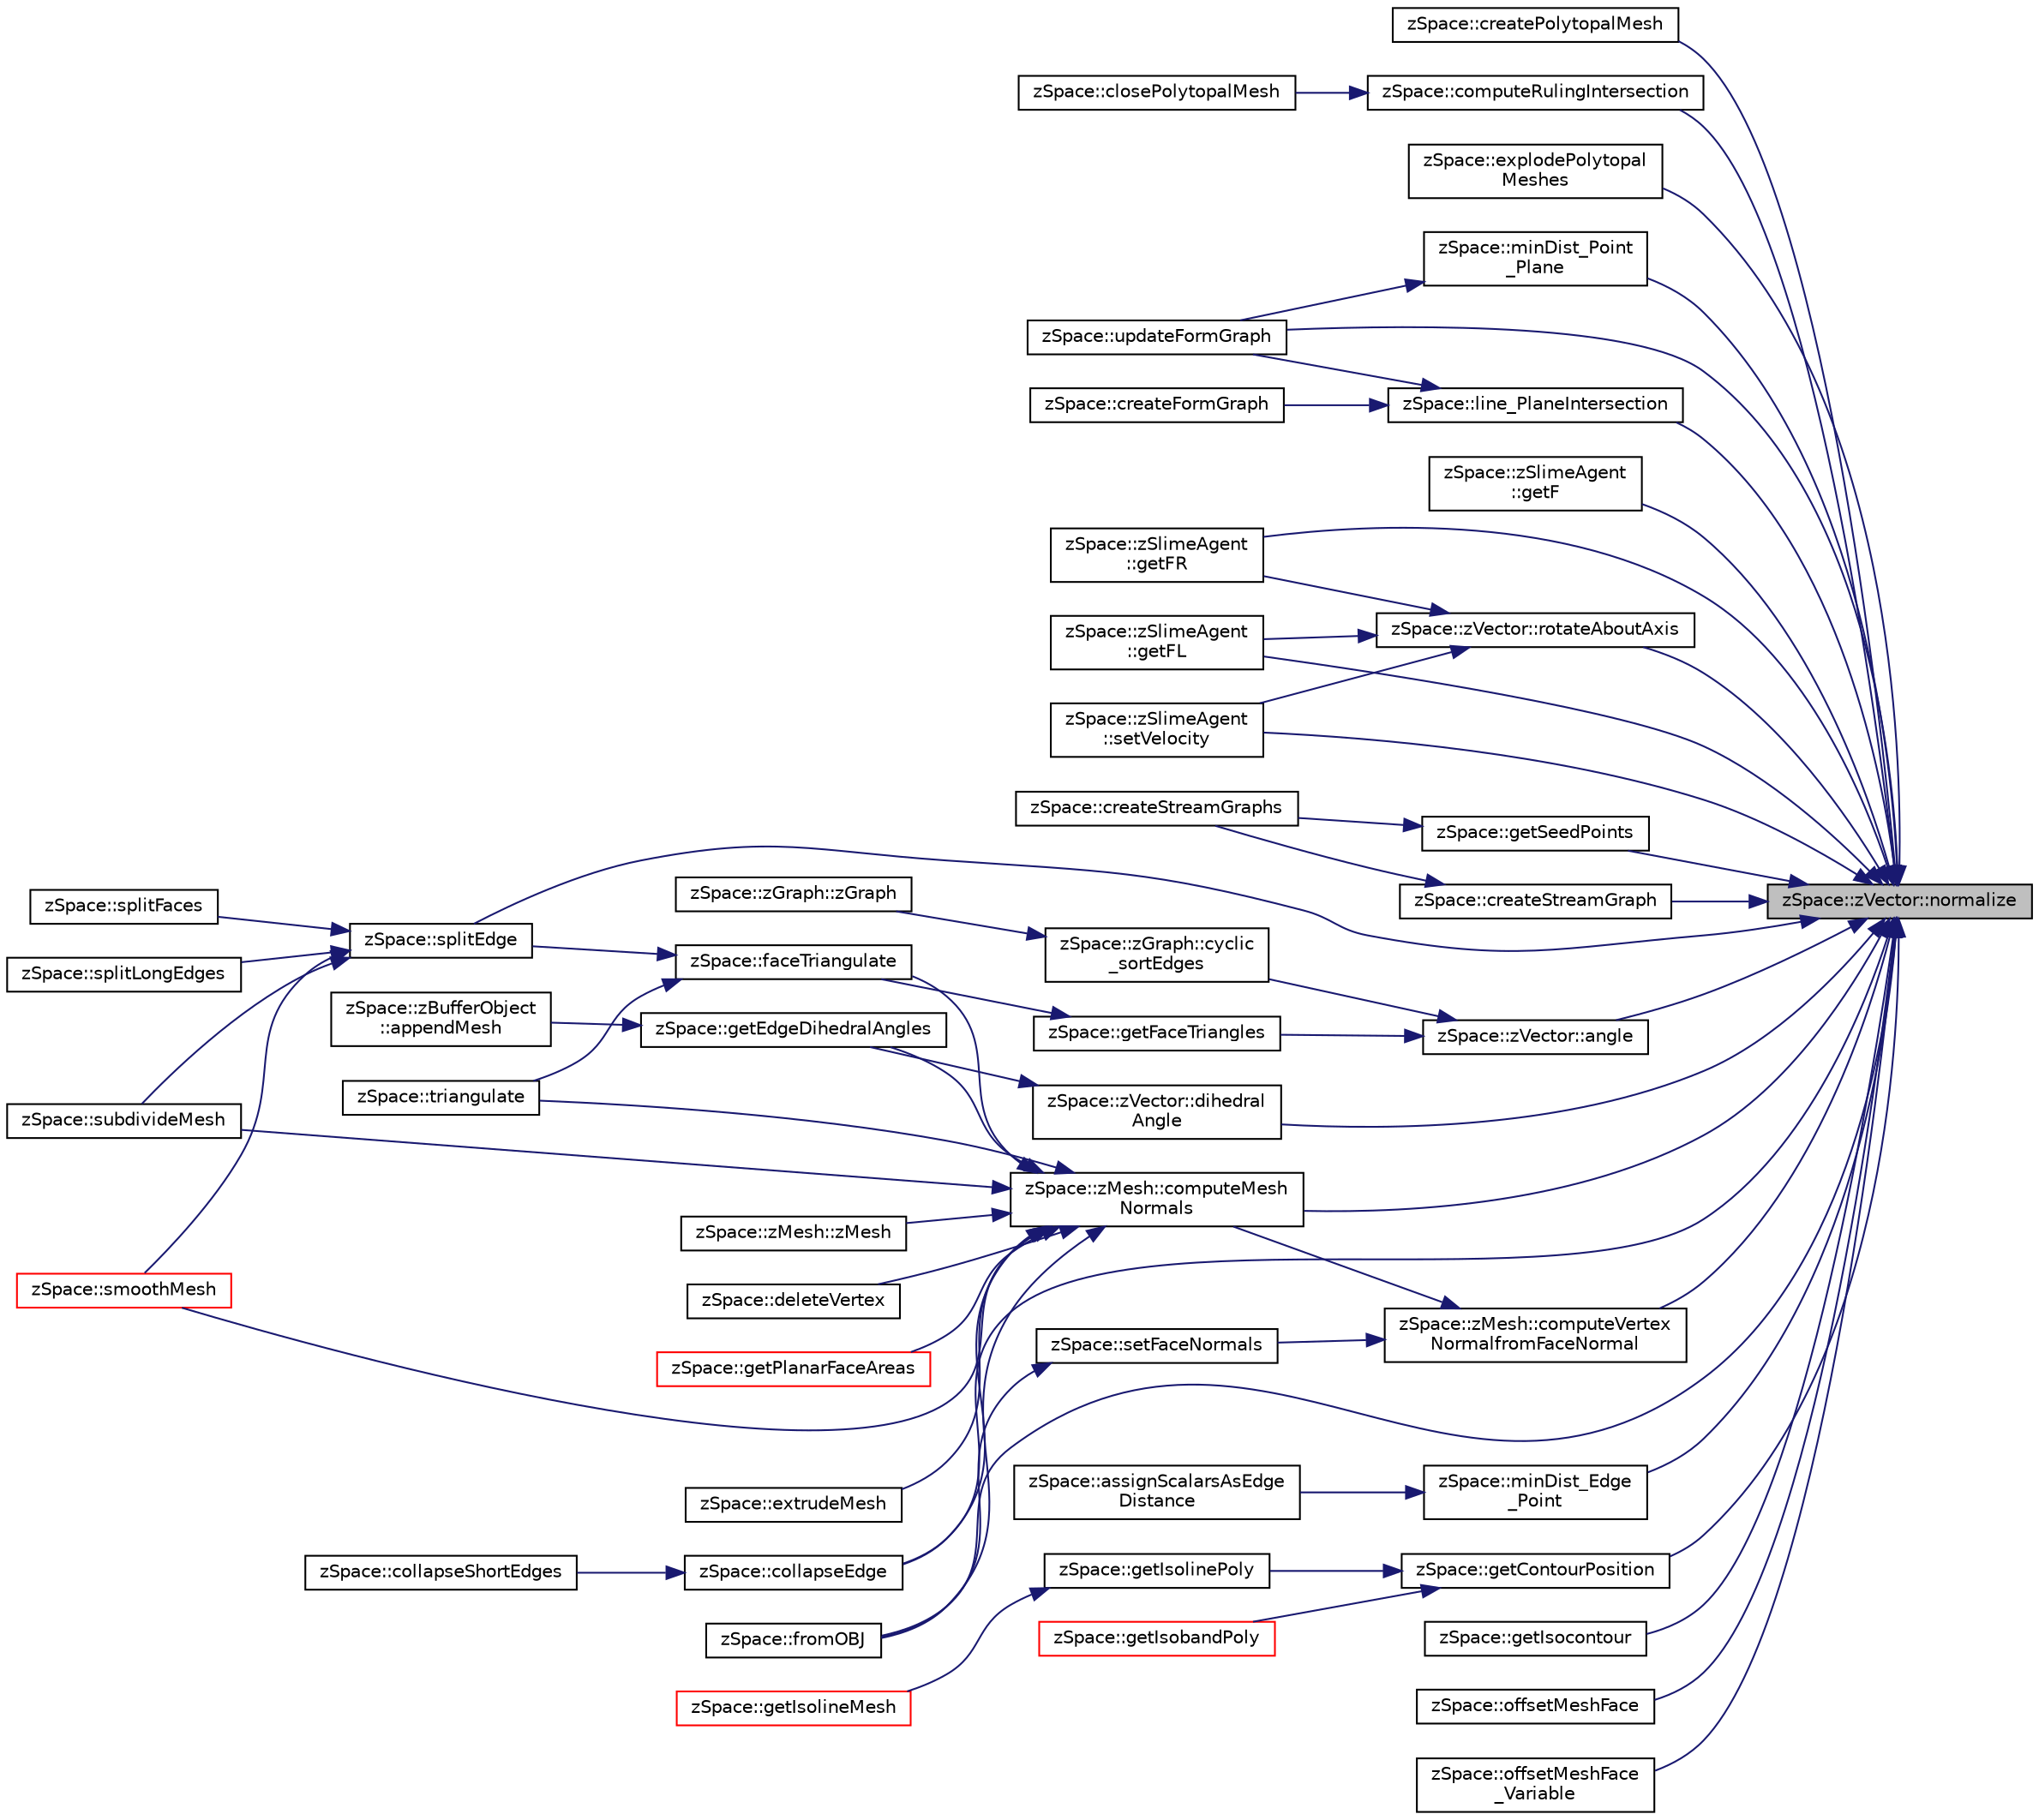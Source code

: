 digraph "zSpace::zVector::normalize"
{
 // LATEX_PDF_SIZE
  edge [fontname="Helvetica",fontsize="10",labelfontname="Helvetica",labelfontsize="10"];
  node [fontname="Helvetica",fontsize="10",shape=record];
  rankdir="RL";
  Node91 [label="zSpace::zVector::normalize",height=0.2,width=0.4,color="black", fillcolor="grey75", style="filled", fontcolor="black",tooltip="This method normalizes the vector to unit length."];
  Node91 -> Node92 [dir="back",color="midnightblue",fontsize="10",style="solid",fontname="Helvetica"];
  Node92 [label="zSpace::createPolytopalMesh",height=0.2,width=0.4,color="black", fillcolor="white", style="filled",URL="$group__z_polytopal.html#gaf251bb68cd900abe02f923fa4f54686c",tooltip="This method creates the polytopal mesh based on the input volume mesh and its center line graph."];
  Node91 -> Node93 [dir="back",color="midnightblue",fontsize="10",style="solid",fontname="Helvetica"];
  Node93 [label="zSpace::computeRulingIntersection",height=0.2,width=0.4,color="black", fillcolor="white", style="filled",URL="$group__z_polytopal.html#gaa5323f4fa138b179b6e1d7a49007cfa4",tooltip="This method computes the ruling intersetions."];
  Node93 -> Node94 [dir="back",color="midnightblue",fontsize="10",style="solid",fontname="Helvetica"];
  Node94 [label="zSpace::closePolytopalMesh",height=0.2,width=0.4,color="black", fillcolor="white", style="filled",URL="$group__z_polytopal.html#gae190027ab219b334781def349d7b08fb",tooltip="This method closes the smooth polytopal mesh."];
  Node91 -> Node95 [dir="back",color="midnightblue",fontsize="10",style="solid",fontname="Helvetica"];
  Node95 [label="zSpace::explodePolytopal\lMeshes",height=0.2,width=0.4,color="black", fillcolor="white", style="filled",URL="$group__z_polytopal.html#ga95e1d78109e8bfb9d144dc156dbb409a",tooltip="This method explodes the input volume meshes."];
  Node91 -> Node96 [dir="back",color="midnightblue",fontsize="10",style="solid",fontname="Helvetica"];
  Node96 [label="zSpace::updateFormGraph",height=0.2,width=0.4,color="black", fillcolor="white", style="filled",URL="$group__z_polytopal.html#ga4e6850be5b5333e95b01d524d2a51d79",tooltip="This method updates the form diagram."];
  Node91 -> Node97 [dir="back",color="midnightblue",fontsize="10",style="solid",fontname="Helvetica"];
  Node97 [label="zSpace::zSlimeAgent\l::getF",height=0.2,width=0.4,color="black", fillcolor="white", style="filled",URL="$classz_space_1_1z_slime_agent.html#a05418e088b707fe189cf8544c2310b01",tooltip="This method returns the forward direction for the agent."];
  Node91 -> Node98 [dir="back",color="midnightblue",fontsize="10",style="solid",fontname="Helvetica"];
  Node98 [label="zSpace::zSlimeAgent\l::getFR",height=0.2,width=0.4,color="black", fillcolor="white", style="filled",URL="$classz_space_1_1z_slime_agent.html#ace23635415c5d643472f6bebec157ba2",tooltip="This method returns the forward right direction for the agent."];
  Node91 -> Node99 [dir="back",color="midnightblue",fontsize="10",style="solid",fontname="Helvetica"];
  Node99 [label="zSpace::zSlimeAgent\l::getFL",height=0.2,width=0.4,color="black", fillcolor="white", style="filled",URL="$classz_space_1_1z_slime_agent.html#a79ef55a80bfd78b14436e251f97ab5a4",tooltip="This method returns the forward left direction for the agent."];
  Node91 -> Node100 [dir="back",color="midnightblue",fontsize="10",style="solid",fontname="Helvetica"];
  Node100 [label="zSpace::zSlimeAgent\l::setVelocity",height=0.2,width=0.4,color="black", fillcolor="white", style="filled",URL="$classz_space_1_1z_slime_agent.html#a6a54fd438bcec1fadabdcfbf31335e81",tooltip="This method returns the direction for the agent based on input values of F, Fr and FL."];
  Node91 -> Node101 [dir="back",color="midnightblue",fontsize="10",style="solid",fontname="Helvetica"];
  Node101 [label="zSpace::createStreamGraph",height=0.2,width=0.4,color="black", fillcolor="white", style="filled",URL="$group__z_stream_lines2_d.html#ga1d6e3b833383a725503fa30fb9b8022d",tooltip="This method creates a single stream line as a graph."];
  Node101 -> Node102 [dir="back",color="midnightblue",fontsize="10",style="solid",fontname="Helvetica"];
  Node102 [label="zSpace::createStreamGraphs",height=0.2,width=0.4,color="black", fillcolor="white", style="filled",URL="$group__z_stream_lines2_d.html#ga469e791f18d47c0373052472c45759e0",tooltip="This method creates the stream lines and stores them as a graph."];
  Node91 -> Node103 [dir="back",color="midnightblue",fontsize="10",style="solid",fontname="Helvetica"];
  Node103 [label="zSpace::getSeedPoints",height=0.2,width=0.4,color="black", fillcolor="white", style="filled",URL="$group__z_stream_lines2_d.html#ga0e134353ee94a16509a6a41f8aef3d69",tooltip="This method computes the seed points."];
  Node103 -> Node102 [dir="back",color="midnightblue",fontsize="10",style="solid",fontname="Helvetica"];
  Node91 -> Node104 [dir="back",color="midnightblue",fontsize="10",style="solid",fontname="Helvetica"];
  Node104 [label="zSpace::zVector::angle",height=0.2,width=0.4,color="black", fillcolor="white", style="filled",URL="$classz_space_1_1z_vector.html#acf4156a0599baccfab7d3ff64bf4c209",tooltip="This method returns the angle between the current zVector and input zVector."];
  Node104 -> Node105 [dir="back",color="midnightblue",fontsize="10",style="solid",fontname="Helvetica"];
  Node105 [label="zSpace::zGraph::cyclic\l_sortEdges",height=0.2,width=0.4,color="black", fillcolor="white", style="filled",URL="$classz_space_1_1z_graph.html#abe3788c9346ebecb3aaee6f1b538293a",tooltip="This method sorts edges cyclically around a given vertex using a bestfit plane."];
  Node105 -> Node106 [dir="back",color="midnightblue",fontsize="10",style="solid",fontname="Helvetica"];
  Node106 [label="zSpace::zGraph::zGraph",height=0.2,width=0.4,color="black", fillcolor="white", style="filled",URL="$classz_space_1_1z_graph.html#a7a53b68f1efa596293b85259464cf3ff",tooltip="Overloaded constructor."];
  Node104 -> Node107 [dir="back",color="midnightblue",fontsize="10",style="solid",fontname="Helvetica"];
  Node107 [label="zSpace::getFaceTriangles",height=0.2,width=0.4,color="black", fillcolor="white", style="filled",URL="$group__z_mesh_modifiers.html#ga1d81b6e6cd06dd32b7795275da6a808c",tooltip="This method triangulates the input polygon using ear clipping algorithm."];
  Node107 -> Node108 [dir="back",color="midnightblue",fontsize="10",style="solid",fontname="Helvetica"];
  Node108 [label="zSpace::faceTriangulate",height=0.2,width=0.4,color="black", fillcolor="white", style="filled",URL="$group__z_mesh_modifiers.html#ga436ab6f006de6e8dcd08c030fed4feb1",tooltip="This method triangulates the input face of the mesh."];
  Node108 -> Node109 [dir="back",color="midnightblue",fontsize="10",style="solid",fontname="Helvetica"];
  Node109 [label="zSpace::triangulate",height=0.2,width=0.4,color="black", fillcolor="white", style="filled",URL="$group__z_mesh_modifiers.html#ga75ee8f140a3311506a932b866523a1de",tooltip="This method triangulates the input mesh."];
  Node108 -> Node110 [dir="back",color="midnightblue",fontsize="10",style="solid",fontname="Helvetica"];
  Node110 [label="zSpace::splitEdge",height=0.2,width=0.4,color="black", fillcolor="white", style="filled",URL="$group__z_mesh_modifiers.html#gae7cb2380ed0e9717421bf19db5817cd6",tooltip="This method splits an edge and inserts a vertex along the edge at the input factor."];
  Node110 -> Node111 [dir="back",color="midnightblue",fontsize="10",style="solid",fontname="Helvetica"];
  Node111 [label="zSpace::splitFaces",height=0.2,width=0.4,color="black", fillcolor="white", style="filled",URL="$group__z_mesh_modifiers.html#gaeda022d590a10b38c94e75bc0e278d80",tooltip="This method splits a set of edges and faces of a mesh in a continuous manner."];
  Node110 -> Node112 [dir="back",color="midnightblue",fontsize="10",style="solid",fontname="Helvetica"];
  Node112 [label="zSpace::subdivideMesh",height=0.2,width=0.4,color="black", fillcolor="white", style="filled",URL="$group__z_mesh_modifiers.html#ga8c3af5dd0f40d6f82fd23ceead47dc64",tooltip="This method subdivides all the faces and edges of the mesh."];
  Node110 -> Node113 [dir="back",color="midnightblue",fontsize="10",style="solid",fontname="Helvetica"];
  Node113 [label="zSpace::smoothMesh",height=0.2,width=0.4,color="red", fillcolor="white", style="filled",URL="$group__z_mesh_modifiers.html#ga41f9be96453c21ac7b33b2991c284775",tooltip="This method applies Catmull-Clark subdivision to the mesh."];
  Node110 -> Node115 [dir="back",color="midnightblue",fontsize="10",style="solid",fontname="Helvetica"];
  Node115 [label="zSpace::splitLongEdges",height=0.2,width=0.4,color="black", fillcolor="white", style="filled",URL="$group__z_mesh_modifiers.html#gad707c82ae843ee9aa108c078161881ca",tooltip="This method splits an edge longer than the given input value at its midpoint and triangulates the mes..."];
  Node91 -> Node116 [dir="back",color="midnightblue",fontsize="10",style="solid",fontname="Helvetica"];
  Node116 [label="zSpace::zVector::dihedral\lAngle",height=0.2,width=0.4,color="black", fillcolor="white", style="filled",URL="$classz_space_1_1z_vector.html#ad8817c8e347d109784cec18a3e35728c",tooltip="This method returns the dihedral angle between the two input zVectors using current zVector as edge r..."];
  Node116 -> Node117 [dir="back",color="midnightblue",fontsize="10",style="solid",fontname="Helvetica"];
  Node117 [label="zSpace::getEdgeDihedralAngles",height=0.2,width=0.4,color="black", fillcolor="white", style="filled",URL="$group__z_mesh_utilities.html#gaf531920d8d86c1c508bec8c71d5d9954",tooltip="This method computes the dihedral angle per edge of zMesh."];
  Node117 -> Node118 [dir="back",color="midnightblue",fontsize="10",style="solid",fontname="Helvetica"];
  Node118 [label="zSpace::zBufferObject\l::appendMesh",height=0.2,width=0.4,color="black", fillcolor="white", style="filled",URL="$classz_space_1_1z_buffer_object.html#ac5e8e4b2d6a21dbf4e59ed55a8b8bc58",tooltip="This method appends zMesh to the buffer."];
  Node91 -> Node119 [dir="back",color="midnightblue",fontsize="10",style="solid",fontname="Helvetica"];
  Node119 [label="zSpace::zVector::rotateAboutAxis",height=0.2,width=0.4,color="black", fillcolor="white", style="filled",URL="$classz_space_1_1z_vector.html#a7c7172b9c4f20a7ff7f24cbe092b63a6",tooltip="This method returns the rotated vector of the current vector about an input axis by the the input ang..."];
  Node119 -> Node98 [dir="back",color="midnightblue",fontsize="10",style="solid",fontname="Helvetica"];
  Node119 -> Node99 [dir="back",color="midnightblue",fontsize="10",style="solid",fontname="Helvetica"];
  Node119 -> Node100 [dir="back",color="midnightblue",fontsize="10",style="solid",fontname="Helvetica"];
  Node91 -> Node120 [dir="back",color="midnightblue",fontsize="10",style="solid",fontname="Helvetica"];
  Node120 [label="zSpace::line_PlaneIntersection",height=0.2,width=0.4,color="black", fillcolor="white", style="filled",URL="$group__z_vector_matrix_utilities.html#ga398dc6bba5cc5ca9eed7a45255548bf8",tooltip="This method returns the intersection of two lines which is point."];
  Node120 -> Node121 [dir="back",color="midnightblue",fontsize="10",style="solid",fontname="Helvetica"];
  Node121 [label="zSpace::createFormGraph",height=0.2,width=0.4,color="black", fillcolor="white", style="filled",URL="$group__z_polytopal.html#gaf287517e616400c266239e2aa3562b3e",tooltip="This method creates the center line graph based on the input volume meshes."];
  Node120 -> Node96 [dir="back",color="midnightblue",fontsize="10",style="solid",fontname="Helvetica"];
  Node91 -> Node122 [dir="back",color="midnightblue",fontsize="10",style="solid",fontname="Helvetica"];
  Node122 [label="zSpace::minDist_Edge\l_Point",height=0.2,width=0.4,color="black", fillcolor="white", style="filled",URL="$group__z_vector_matrix_utilities.html#gab0d76a80305185982ec89050ff322a3e",tooltip="This method computes the minimum distance between a point and edge and the closest Point on the edge."];
  Node122 -> Node123 [dir="back",color="midnightblue",fontsize="10",style="solid",fontname="Helvetica"];
  Node123 [label="zSpace::assignScalarsAsEdge\lDistance",height=0.2,width=0.4,color="black", fillcolor="white", style="filled",URL="$group__z_field2_d_utilities.html#ga9b9b7c2e08f35363c4e937cd3f8fccfb",tooltip="This method creates a edge distance Field from the input mesh."];
  Node91 -> Node124 [dir="back",color="midnightblue",fontsize="10",style="solid",fontname="Helvetica"];
  Node124 [label="zSpace::minDist_Point\l_Plane",height=0.2,width=0.4,color="black", fillcolor="white", style="filled",URL="$group__z_vector_matrix_utilities.html#ga886bac496fea1d362bff79c577e6c593",tooltip="This method computes the minimum distance between a point and a plane."];
  Node124 -> Node96 [dir="back",color="midnightblue",fontsize="10",style="solid",fontname="Helvetica"];
  Node91 -> Node125 [dir="back",color="midnightblue",fontsize="10",style="solid",fontname="Helvetica"];
  Node125 [label="zSpace::getContourPosition",height=0.2,width=0.4,color="black", fillcolor="white", style="filled",URL="$group__z_field2_d_utilities.html#ga7b6e4a8f51dba83412e13209ab1f4193",tooltip="This method return the contour position given 2 input positions at the input field threshold."];
  Node125 -> Node126 [dir="back",color="midnightblue",fontsize="10",style="solid",fontname="Helvetica"];
  Node126 [label="zSpace::getIsolinePoly",height=0.2,width=0.4,color="black", fillcolor="white", style="filled",URL="$group__z_field2_d_utilities.html#gaf7fddb03661f768390489b84311fe0c4",tooltip="This method gets the isoline polygon for the input mesh at the given input face index."];
  Node126 -> Node127 [dir="back",color="midnightblue",fontsize="10",style="solid",fontname="Helvetica"];
  Node127 [label="zSpace::getIsolineMesh",height=0.2,width=0.4,color="red", fillcolor="white", style="filled",URL="$group__z_field2_d_utilities.html#ga63d805729d97ddd318cf0700a234b469",tooltip="This method creates a isoline mesh from the input field mesh at the given field threshold."];
  Node125 -> Node129 [dir="back",color="midnightblue",fontsize="10",style="solid",fontname="Helvetica"];
  Node129 [label="zSpace::getIsobandPoly",height=0.2,width=0.4,color="red", fillcolor="white", style="filled",URL="$group__z_field2_d_utilities.html#ga1ca89389f4efa8797dbb5bc9497e2172",tooltip="This method gets the isoline polygon for the input mesh at the given input face index."];
  Node91 -> Node130 [dir="back",color="midnightblue",fontsize="10",style="solid",fontname="Helvetica"];
  Node130 [label="zSpace::getIsocontour",height=0.2,width=0.4,color="black", fillcolor="white", style="filled",URL="$group__z_field2_d_utilities.html#ga6e47ed2966a60fe23fd026823eabac51",tooltip="This method creates a isocontour graph from the input field mesh at the given field threshold."];
  Node91 -> Node131 [dir="back",color="midnightblue",fontsize="10",style="solid",fontname="Helvetica"];
  Node131 [label="zSpace::zMesh::computeVertex\lNormalfromFaceNormal",height=0.2,width=0.4,color="black", fillcolor="white", style="filled",URL="$classz_space_1_1z_mesh.html#ac27b3838590a838a11243e4fd6ad0b6d",tooltip="This method computes the vertex normals based on the face normals."];
  Node131 -> Node132 [dir="back",color="midnightblue",fontsize="10",style="solid",fontname="Helvetica"];
  Node132 [label="zSpace::zMesh::computeMesh\lNormals",height=0.2,width=0.4,color="black", fillcolor="white", style="filled",URL="$classz_space_1_1z_mesh.html#a42be75e01f9b3704fcc85fd745952b22",tooltip="This method computes the normals assoicated with vertices and polygon faces ."];
  Node132 -> Node133 [dir="back",color="midnightblue",fontsize="10",style="solid",fontname="Helvetica"];
  Node133 [label="zSpace::zMesh::zMesh",height=0.2,width=0.4,color="black", fillcolor="white", style="filled",URL="$classz_space_1_1z_mesh.html#a127de8a508706826cc4a537ad7a1cc9c",tooltip="Overloaded constructor."];
  Node132 -> Node108 [dir="back",color="midnightblue",fontsize="10",style="solid",fontname="Helvetica"];
  Node132 -> Node109 [dir="back",color="midnightblue",fontsize="10",style="solid",fontname="Helvetica"];
  Node132 -> Node134 [dir="back",color="midnightblue",fontsize="10",style="solid",fontname="Helvetica"];
  Node134 [label="zSpace::deleteVertex",height=0.2,width=0.4,color="black", fillcolor="white", style="filled",URL="$group__z_mesh_modifiers.html#ga20644ac4933b8ae055b0eb47a9df8420",tooltip="This method deletes the mesh vertex given by the input vertex index."];
  Node132 -> Node135 [dir="back",color="midnightblue",fontsize="10",style="solid",fontname="Helvetica"];
  Node135 [label="zSpace::collapseEdge",height=0.2,width=0.4,color="black", fillcolor="white", style="filled",URL="$group__z_mesh_modifiers.html#ga77533a4e95924fa8c030ba013eef1ec6",tooltip="This method collapses an edge into a vertex."];
  Node135 -> Node136 [dir="back",color="midnightblue",fontsize="10",style="solid",fontname="Helvetica"];
  Node136 [label="zSpace::collapseShortEdges",height=0.2,width=0.4,color="black", fillcolor="white", style="filled",URL="$group__z_mesh_modifiers.html#ga14350e97740cec4f835125fb286fc071",tooltip="This method collapses an edge shorter than the given minimum edge length value if the collapsing does..."];
  Node132 -> Node112 [dir="back",color="midnightblue",fontsize="10",style="solid",fontname="Helvetica"];
  Node132 -> Node113 [dir="back",color="midnightblue",fontsize="10",style="solid",fontname="Helvetica"];
  Node132 -> Node117 [dir="back",color="midnightblue",fontsize="10",style="solid",fontname="Helvetica"];
  Node132 -> Node137 [dir="back",color="midnightblue",fontsize="10",style="solid",fontname="Helvetica"];
  Node137 [label="zSpace::getPlanarFaceAreas",height=0.2,width=0.4,color="red", fillcolor="white", style="filled",URL="$group__z_mesh_utilities.html#gaa37b5055021194293cbbba94644cd2d8",tooltip="This method computes the area of every face of the mesh. It works only for if the faces are planar."];
  Node132 -> Node139 [dir="back",color="midnightblue",fontsize="10",style="solid",fontname="Helvetica"];
  Node139 [label="zSpace::extrudeMesh",height=0.2,width=0.4,color="black", fillcolor="white", style="filled",URL="$group__z_mesh_utilities.html#ga6f2ce938aa8bb72d5b4649115d76d9c8",tooltip="This method returns an extruded mesh from the input mesh."];
  Node132 -> Node140 [dir="back",color="midnightblue",fontsize="10",style="solid",fontname="Helvetica"];
  Node140 [label="zSpace::fromOBJ",height=0.2,width=0.4,color="black", fillcolor="white", style="filled",URL="$group__z_i_o___mesh.html#gad60778d5e70ebdcc0bd24babf3afa810",tooltip="This method imports zMesh from an OBJ file."];
  Node131 -> Node141 [dir="back",color="midnightblue",fontsize="10",style="solid",fontname="Helvetica"];
  Node141 [label="zSpace::setFaceNormals",height=0.2,width=0.4,color="black", fillcolor="white", style="filled",URL="$group__z_mesh_utilities.html#ga70201847356b120e967968c37670801f",tooltip="This method sets face normals of all the faces to the input normal."];
  Node141 -> Node140 [dir="back",color="midnightblue",fontsize="10",style="solid",fontname="Helvetica"];
  Node91 -> Node132 [dir="back",color="midnightblue",fontsize="10",style="solid",fontname="Helvetica"];
  Node91 -> Node135 [dir="back",color="midnightblue",fontsize="10",style="solid",fontname="Helvetica"];
  Node91 -> Node110 [dir="back",color="midnightblue",fontsize="10",style="solid",fontname="Helvetica"];
  Node91 -> Node142 [dir="back",color="midnightblue",fontsize="10",style="solid",fontname="Helvetica"];
  Node142 [label="zSpace::offsetMeshFace",height=0.2,width=0.4,color="black", fillcolor="white", style="filled",URL="$group__z_mesh_utilities.html#ga33d47a47ed451d022be4b64b5865b0e1",tooltip="This method returns the offset positions of a polygon of the input mesh."];
  Node91 -> Node143 [dir="back",color="midnightblue",fontsize="10",style="solid",fontname="Helvetica"];
  Node143 [label="zSpace::offsetMeshFace\l_Variable",height=0.2,width=0.4,color="black", fillcolor="white", style="filled",URL="$group__z_mesh_utilities.html#ga2d1e96823d5ddafb0c578999217416f5",tooltip="This method returns the vartiable offset positions of a polygon of the input mesh."];
  Node91 -> Node140 [dir="back",color="midnightblue",fontsize="10",style="solid",fontname="Helvetica"];
}
